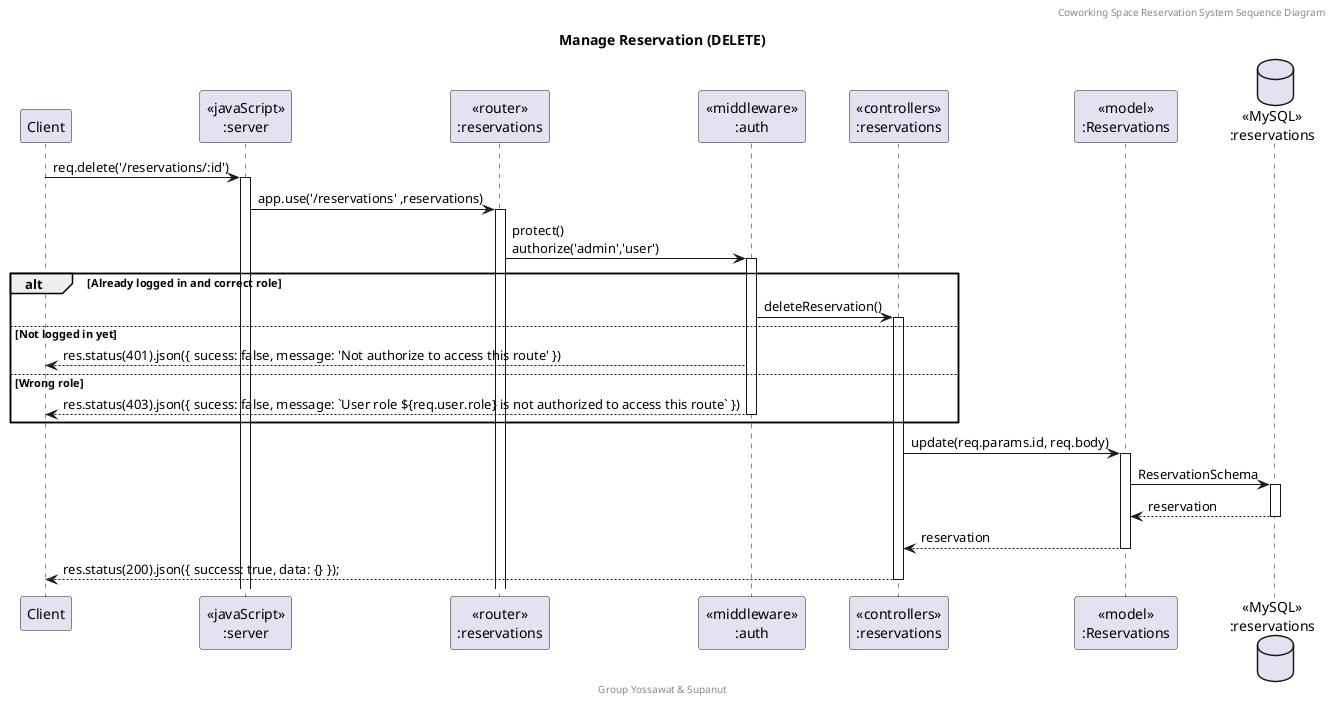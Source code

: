 @startuml Manage Reservation (DELETE)

header Coworking Space Reservation System Sequence Diagram
footer Group Yossawat & Supanut
title "Manage Reservation (DELETE)"

participant "Client" as client
participant "<<javaScript>>\n:server" as server
participant "<<router>>\n:reservations" as routerReservations
participant "<<middleware>>\n:auth" as middleware
participant "<<controllers>>\n:reservations" as controllersReservations
participant "<<model>>\n:Reservations" as modelReservation
database "<<MySQL>>\n:reservations" as ReservationsDatabase

client -> server ++:req.delete('/reservations/:id')
server -> routerReservations ++:app.use('/reservations' ,reservations)
routerReservations -> middleware ++:protect()\nauthorize('admin','user')
alt Already logged in and correct role
    middleware -> controllersReservations ++: deleteReservation()
else Not logged in yet
    middleware --> client : res.status(401).json({ sucess: false, message: 'Not authorize to access this route' })
else Wrong role
    middleware --> client --: res.status(403).json({ sucess: false, message: `User role ${req.user.role} is not authorized to access this route` })
end
controllersReservations -> modelReservation ++: update(req.params.id, req.body)
modelReservation -> ReservationsDatabase ++: ReservationSchema
ReservationsDatabase --> modelReservation --: reservation
controllersReservations <-- modelReservation --: reservation
controllersReservations --> client --: res.status(200).json({ success: true, data: {} });

@enduml
